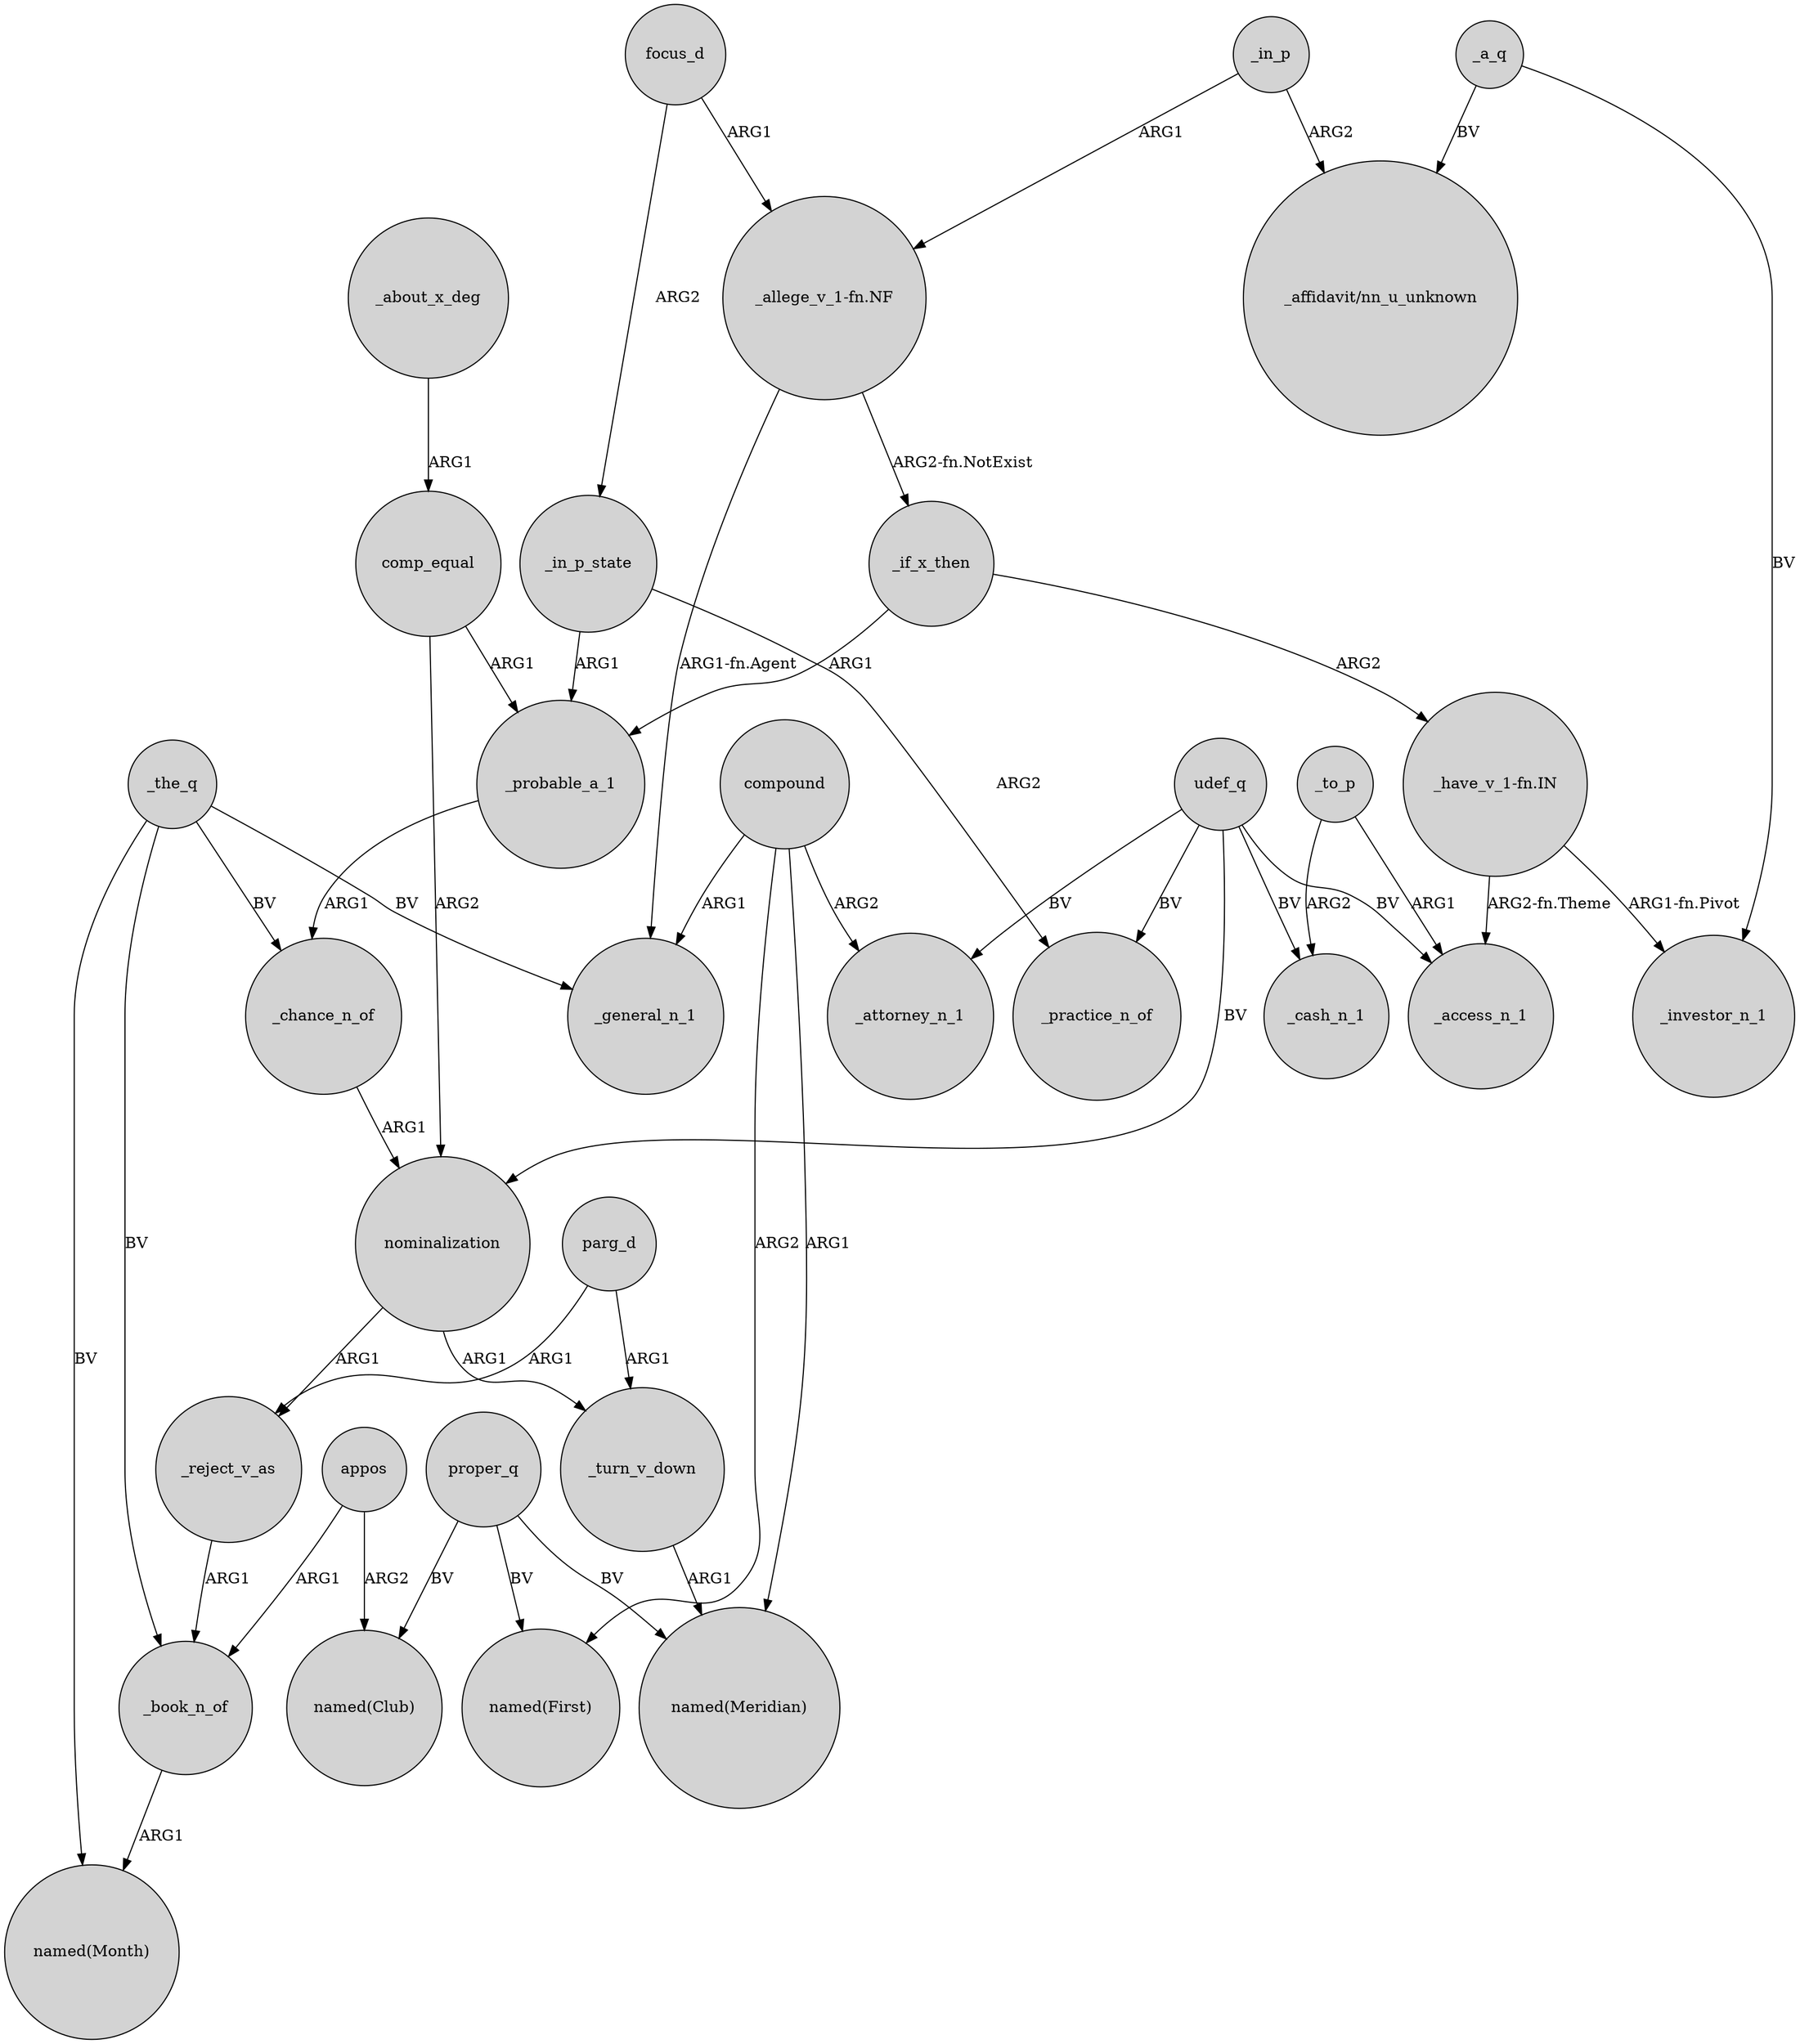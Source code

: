 digraph {
	node [shape=circle style=filled]
	comp_equal -> _probable_a_1 [label=ARG1]
	_a_q -> "_affidavit/nn_u_unknown" [label=BV]
	"_have_v_1-fn.IN" -> _investor_n_1 [label="ARG1-fn.Pivot"]
	_the_q -> _general_n_1 [label=BV]
	udef_q -> _cash_n_1 [label=BV]
	appos -> _book_n_of [label=ARG1]
	focus_d -> _in_p_state [label=ARG2]
	_to_p -> _cash_n_1 [label=ARG2]
	proper_q -> "named(First)" [label=BV]
	_the_q -> "named(Month)" [label=BV]
	proper_q -> "named(Club)" [label=BV]
	_if_x_then -> "_have_v_1-fn.IN" [label=ARG2]
	nominalization -> _turn_v_down [label=ARG1]
	compound -> "named(First)" [label=ARG2]
	compound -> _attorney_n_1 [label=ARG2]
	_in_p -> "_affidavit/nn_u_unknown" [label=ARG2]
	_if_x_then -> _probable_a_1 [label=ARG1]
	"_have_v_1-fn.IN" -> _access_n_1 [label="ARG2-fn.Theme"]
	_the_q -> _book_n_of [label=BV]
	proper_q -> "named(Meridian)" [label=BV]
	udef_q -> _access_n_1 [label=BV]
	_about_x_deg -> comp_equal [label=ARG1]
	parg_d -> _turn_v_down [label=ARG1]
	udef_q -> _attorney_n_1 [label=BV]
	focus_d -> "_allege_v_1-fn.NF" [label=ARG1]
	_to_p -> _access_n_1 [label=ARG1]
	parg_d -> _reject_v_as [label=ARG1]
	comp_equal -> nominalization [label=ARG2]
	udef_q -> nominalization [label=BV]
	compound -> "named(Meridian)" [label=ARG1]
	"_allege_v_1-fn.NF" -> _general_n_1 [label="ARG1-fn.Agent"]
	_in_p_state -> _probable_a_1 [label=ARG1]
	compound -> _general_n_1 [label=ARG1]
	_chance_n_of -> nominalization [label=ARG1]
	_probable_a_1 -> _chance_n_of [label=ARG1]
	_in_p -> "_allege_v_1-fn.NF" [label=ARG1]
	appos -> "named(Club)" [label=ARG2]
	_in_p_state -> _practice_n_of [label=ARG2]
	_a_q -> _investor_n_1 [label=BV]
	_the_q -> _chance_n_of [label=BV]
	udef_q -> _practice_n_of [label=BV]
	_turn_v_down -> "named(Meridian)" [label=ARG1]
	_book_n_of -> "named(Month)" [label=ARG1]
	"_allege_v_1-fn.NF" -> _if_x_then [label="ARG2-fn.NotExist"]
	nominalization -> _reject_v_as [label=ARG1]
	_reject_v_as -> _book_n_of [label=ARG1]
}

